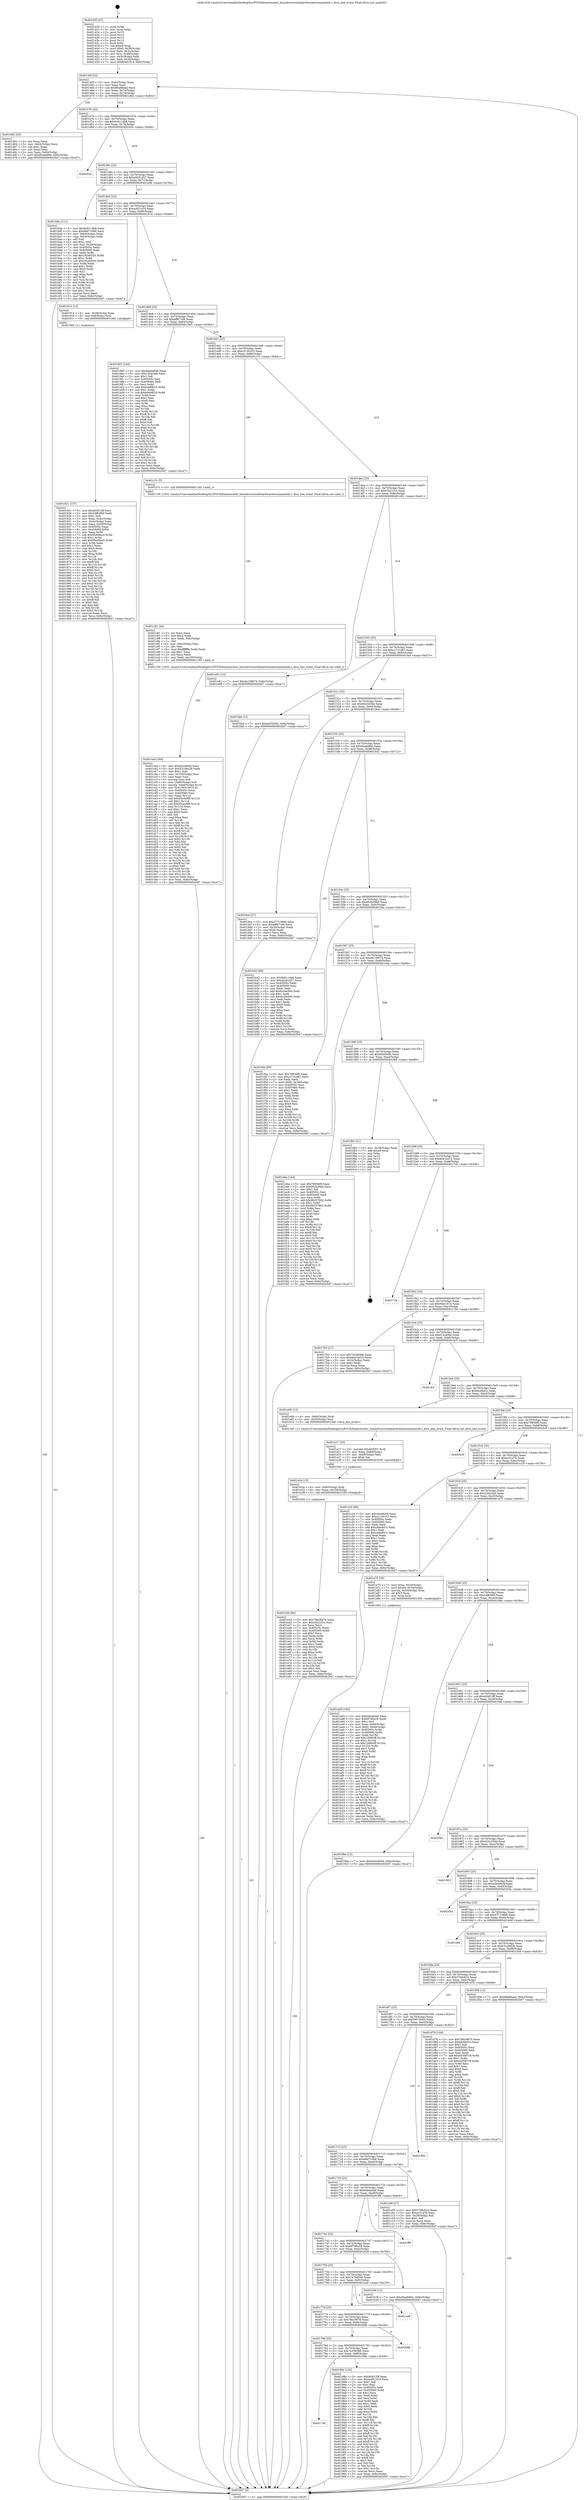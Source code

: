 digraph "0x401430" {
  label = "0x401430 (/mnt/c/Users/mathe/Desktop/tcc/POCII/binaries/extr_linuxdriversisdnhardwareeiconmaintidi.c_diva_line_event_Final-ollvm.out::main(0))"
  labelloc = "t"
  node[shape=record]

  Entry [label="",width=0.3,height=0.3,shape=circle,fillcolor=black,style=filled]
  "0x40145f" [label="{
     0x40145f [23]\l
     | [instrs]\l
     &nbsp;&nbsp;0x40145f \<+3\>: mov -0x6c(%rbp),%eax\l
     &nbsp;&nbsp;0x401462 \<+2\>: mov %eax,%ecx\l
     &nbsp;&nbsp;0x401464 \<+6\>: sub $0x89a86aad,%ecx\l
     &nbsp;&nbsp;0x40146a \<+3\>: mov %eax,-0x70(%rbp)\l
     &nbsp;&nbsp;0x40146d \<+3\>: mov %ecx,-0x74(%rbp)\l
     &nbsp;&nbsp;0x401470 \<+6\>: je 0000000000401d62 \<main+0x932\>\l
  }"]
  "0x401d62" [label="{
     0x401d62 [25]\l
     | [instrs]\l
     &nbsp;&nbsp;0x401d62 \<+2\>: xor %eax,%eax\l
     &nbsp;&nbsp;0x401d64 \<+3\>: mov -0x64(%rbp),%ecx\l
     &nbsp;&nbsp;0x401d67 \<+3\>: sub $0x1,%eax\l
     &nbsp;&nbsp;0x401d6a \<+2\>: sub %eax,%ecx\l
     &nbsp;&nbsp;0x401d6c \<+3\>: mov %ecx,-0x64(%rbp)\l
     &nbsp;&nbsp;0x401d6f \<+7\>: movl $0xd5ade86e,-0x6c(%rbp)\l
     &nbsp;&nbsp;0x401d76 \<+5\>: jmp 00000000004020d7 \<main+0xca7\>\l
  }"]
  "0x401476" [label="{
     0x401476 [22]\l
     | [instrs]\l
     &nbsp;&nbsp;0x401476 \<+5\>: jmp 000000000040147b \<main+0x4b\>\l
     &nbsp;&nbsp;0x40147b \<+3\>: mov -0x70(%rbp),%eax\l
     &nbsp;&nbsp;0x40147e \<+5\>: sub $0x9c6114b8,%eax\l
     &nbsp;&nbsp;0x401483 \<+3\>: mov %eax,-0x78(%rbp)\l
     &nbsp;&nbsp;0x401486 \<+6\>: je 000000000040202e \<main+0xbfe\>\l
  }"]
  Exit [label="",width=0.3,height=0.3,shape=circle,fillcolor=black,style=filled,peripheries=2]
  "0x40202e" [label="{
     0x40202e\l
  }", style=dashed]
  "0x40148c" [label="{
     0x40148c [22]\l
     | [instrs]\l
     &nbsp;&nbsp;0x40148c \<+5\>: jmp 0000000000401491 \<main+0x61\>\l
     &nbsp;&nbsp;0x401491 \<+3\>: mov -0x70(%rbp),%eax\l
     &nbsp;&nbsp;0x401494 \<+5\>: sub $0xa9281d27,%eax\l
     &nbsp;&nbsp;0x401499 \<+3\>: mov %eax,-0x7c(%rbp)\l
     &nbsp;&nbsp;0x40149c \<+6\>: je 0000000000401b9a \<main+0x76a\>\l
  }"]
  "0x401e3d" [label="{
     0x401e3d [84]\l
     | [instrs]\l
     &nbsp;&nbsp;0x401e3d \<+5\>: mov $0x78b29870,%eax\l
     &nbsp;&nbsp;0x401e42 \<+5\>: mov $0xc5b21f1e,%esi\l
     &nbsp;&nbsp;0x401e47 \<+2\>: xor %ecx,%ecx\l
     &nbsp;&nbsp;0x401e49 \<+7\>: mov 0x40505c,%edx\l
     &nbsp;&nbsp;0x401e50 \<+8\>: mov 0x405060,%r8d\l
     &nbsp;&nbsp;0x401e58 \<+3\>: sub $0x1,%ecx\l
     &nbsp;&nbsp;0x401e5b \<+3\>: mov %edx,%r9d\l
     &nbsp;&nbsp;0x401e5e \<+3\>: add %ecx,%r9d\l
     &nbsp;&nbsp;0x401e61 \<+4\>: imul %r9d,%edx\l
     &nbsp;&nbsp;0x401e65 \<+3\>: and $0x1,%edx\l
     &nbsp;&nbsp;0x401e68 \<+3\>: cmp $0x0,%edx\l
     &nbsp;&nbsp;0x401e6b \<+4\>: sete %r10b\l
     &nbsp;&nbsp;0x401e6f \<+4\>: cmp $0xa,%r8d\l
     &nbsp;&nbsp;0x401e73 \<+4\>: setl %r11b\l
     &nbsp;&nbsp;0x401e77 \<+3\>: mov %r10b,%bl\l
     &nbsp;&nbsp;0x401e7a \<+3\>: and %r11b,%bl\l
     &nbsp;&nbsp;0x401e7d \<+3\>: xor %r11b,%r10b\l
     &nbsp;&nbsp;0x401e80 \<+3\>: or %r10b,%bl\l
     &nbsp;&nbsp;0x401e83 \<+3\>: test $0x1,%bl\l
     &nbsp;&nbsp;0x401e86 \<+3\>: cmovne %esi,%eax\l
     &nbsp;&nbsp;0x401e89 \<+3\>: mov %eax,-0x6c(%rbp)\l
     &nbsp;&nbsp;0x401e8c \<+5\>: jmp 00000000004020d7 \<main+0xca7\>\l
  }"]
  "0x401b9a" [label="{
     0x401b9a [111]\l
     | [instrs]\l
     &nbsp;&nbsp;0x401b9a \<+5\>: mov $0x9c6114b8,%eax\l
     &nbsp;&nbsp;0x401b9f \<+5\>: mov $0x68d710b6,%ecx\l
     &nbsp;&nbsp;0x401ba4 \<+3\>: mov -0x64(%rbp),%edx\l
     &nbsp;&nbsp;0x401ba7 \<+3\>: cmp -0x54(%rbp),%edx\l
     &nbsp;&nbsp;0x401baa \<+4\>: setl %sil\l
     &nbsp;&nbsp;0x401bae \<+4\>: and $0x1,%sil\l
     &nbsp;&nbsp;0x401bb2 \<+4\>: mov %sil,-0x29(%rbp)\l
     &nbsp;&nbsp;0x401bb6 \<+7\>: mov 0x40505c,%edx\l
     &nbsp;&nbsp;0x401bbd \<+7\>: mov 0x405060,%edi\l
     &nbsp;&nbsp;0x401bc4 \<+3\>: mov %edx,%r8d\l
     &nbsp;&nbsp;0x401bc7 \<+7\>: add $0x19240520,%r8d\l
     &nbsp;&nbsp;0x401bce \<+4\>: sub $0x1,%r8d\l
     &nbsp;&nbsp;0x401bd2 \<+7\>: sub $0x19240520,%r8d\l
     &nbsp;&nbsp;0x401bd9 \<+4\>: imul %r8d,%edx\l
     &nbsp;&nbsp;0x401bdd \<+3\>: and $0x1,%edx\l
     &nbsp;&nbsp;0x401be0 \<+3\>: cmp $0x0,%edx\l
     &nbsp;&nbsp;0x401be3 \<+4\>: sete %sil\l
     &nbsp;&nbsp;0x401be7 \<+3\>: cmp $0xa,%edi\l
     &nbsp;&nbsp;0x401bea \<+4\>: setl %r9b\l
     &nbsp;&nbsp;0x401bee \<+3\>: mov %sil,%r10b\l
     &nbsp;&nbsp;0x401bf1 \<+3\>: and %r9b,%r10b\l
     &nbsp;&nbsp;0x401bf4 \<+3\>: xor %r9b,%sil\l
     &nbsp;&nbsp;0x401bf7 \<+3\>: or %sil,%r10b\l
     &nbsp;&nbsp;0x401bfa \<+4\>: test $0x1,%r10b\l
     &nbsp;&nbsp;0x401bfe \<+3\>: cmovne %ecx,%eax\l
     &nbsp;&nbsp;0x401c01 \<+3\>: mov %eax,-0x6c(%rbp)\l
     &nbsp;&nbsp;0x401c04 \<+5\>: jmp 00000000004020d7 \<main+0xca7\>\l
  }"]
  "0x4014a2" [label="{
     0x4014a2 [22]\l
     | [instrs]\l
     &nbsp;&nbsp;0x4014a2 \<+5\>: jmp 00000000004014a7 \<main+0x77\>\l
     &nbsp;&nbsp;0x4014a7 \<+3\>: mov -0x70(%rbp),%eax\l
     &nbsp;&nbsp;0x4014aa \<+5\>: sub $0xac821419,%eax\l
     &nbsp;&nbsp;0x4014af \<+3\>: mov %eax,-0x80(%rbp)\l
     &nbsp;&nbsp;0x4014b2 \<+6\>: je 0000000000401914 \<main+0x4e4\>\l
  }"]
  "0x401e2e" [label="{
     0x401e2e [15]\l
     | [instrs]\l
     &nbsp;&nbsp;0x401e2e \<+4\>: mov -0x60(%rbp),%rdi\l
     &nbsp;&nbsp;0x401e32 \<+6\>: mov %eax,-0x104(%rbp)\l
     &nbsp;&nbsp;0x401e38 \<+5\>: call 0000000000401030 \<free@plt\>\l
     | [calls]\l
     &nbsp;&nbsp;0x401030 \{1\} (unknown)\l
  }"]
  "0x401914" [label="{
     0x401914 [13]\l
     | [instrs]\l
     &nbsp;&nbsp;0x401914 \<+4\>: mov -0x48(%rbp),%rax\l
     &nbsp;&nbsp;0x401918 \<+4\>: mov 0x8(%rax),%rdi\l
     &nbsp;&nbsp;0x40191c \<+5\>: call 0000000000401060 \<atoi@plt\>\l
     | [calls]\l
     &nbsp;&nbsp;0x401060 \{1\} (unknown)\l
  }"]
  "0x4014b8" [label="{
     0x4014b8 [25]\l
     | [instrs]\l
     &nbsp;&nbsp;0x4014b8 \<+5\>: jmp 00000000004014bd \<main+0x8d\>\l
     &nbsp;&nbsp;0x4014bd \<+3\>: mov -0x70(%rbp),%eax\l
     &nbsp;&nbsp;0x4014c0 \<+5\>: sub $0xbff87166,%eax\l
     &nbsp;&nbsp;0x4014c5 \<+6\>: mov %eax,-0x84(%rbp)\l
     &nbsp;&nbsp;0x4014cb \<+6\>: je 00000000004019e5 \<main+0x5b5\>\l
  }"]
  "0x401e17" [label="{
     0x401e17 [23]\l
     | [instrs]\l
     &nbsp;&nbsp;0x401e17 \<+10\>: movabs $0x4030b7,%rdi\l
     &nbsp;&nbsp;0x401e21 \<+3\>: mov %eax,-0x68(%rbp)\l
     &nbsp;&nbsp;0x401e24 \<+3\>: mov -0x68(%rbp),%esi\l
     &nbsp;&nbsp;0x401e27 \<+2\>: mov $0x0,%al\l
     &nbsp;&nbsp;0x401e29 \<+5\>: call 0000000000401040 \<printf@plt\>\l
     | [calls]\l
     &nbsp;&nbsp;0x401040 \{1\} (unknown)\l
  }"]
  "0x4019e5" [label="{
     0x4019e5 [144]\l
     | [instrs]\l
     &nbsp;&nbsp;0x4019e5 \<+5\>: mov $0x6deda0a6,%eax\l
     &nbsp;&nbsp;0x4019ea \<+5\>: mov $0x22bbcfa9,%ecx\l
     &nbsp;&nbsp;0x4019ef \<+2\>: mov $0x1,%dl\l
     &nbsp;&nbsp;0x4019f1 \<+7\>: mov 0x40505c,%esi\l
     &nbsp;&nbsp;0x4019f8 \<+7\>: mov 0x405060,%edi\l
     &nbsp;&nbsp;0x4019ff \<+3\>: mov %esi,%r8d\l
     &nbsp;&nbsp;0x401a02 \<+7\>: add $0xb4e98f10,%r8d\l
     &nbsp;&nbsp;0x401a09 \<+4\>: sub $0x1,%r8d\l
     &nbsp;&nbsp;0x401a0d \<+7\>: sub $0xb4e98f10,%r8d\l
     &nbsp;&nbsp;0x401a14 \<+4\>: imul %r8d,%esi\l
     &nbsp;&nbsp;0x401a18 \<+3\>: and $0x1,%esi\l
     &nbsp;&nbsp;0x401a1b \<+3\>: cmp $0x0,%esi\l
     &nbsp;&nbsp;0x401a1e \<+4\>: sete %r9b\l
     &nbsp;&nbsp;0x401a22 \<+3\>: cmp $0xa,%edi\l
     &nbsp;&nbsp;0x401a25 \<+4\>: setl %r10b\l
     &nbsp;&nbsp;0x401a29 \<+3\>: mov %r9b,%r11b\l
     &nbsp;&nbsp;0x401a2c \<+4\>: xor $0xff,%r11b\l
     &nbsp;&nbsp;0x401a30 \<+3\>: mov %r10b,%bl\l
     &nbsp;&nbsp;0x401a33 \<+3\>: xor $0xff,%bl\l
     &nbsp;&nbsp;0x401a36 \<+3\>: xor $0x0,%dl\l
     &nbsp;&nbsp;0x401a39 \<+3\>: mov %r11b,%r14b\l
     &nbsp;&nbsp;0x401a3c \<+4\>: and $0x0,%r14b\l
     &nbsp;&nbsp;0x401a40 \<+3\>: and %dl,%r9b\l
     &nbsp;&nbsp;0x401a43 \<+3\>: mov %bl,%r15b\l
     &nbsp;&nbsp;0x401a46 \<+4\>: and $0x0,%r15b\l
     &nbsp;&nbsp;0x401a4a \<+3\>: and %dl,%r10b\l
     &nbsp;&nbsp;0x401a4d \<+3\>: or %r9b,%r14b\l
     &nbsp;&nbsp;0x401a50 \<+3\>: or %r10b,%r15b\l
     &nbsp;&nbsp;0x401a53 \<+3\>: xor %r15b,%r14b\l
     &nbsp;&nbsp;0x401a56 \<+3\>: or %bl,%r11b\l
     &nbsp;&nbsp;0x401a59 \<+4\>: xor $0xff,%r11b\l
     &nbsp;&nbsp;0x401a5d \<+3\>: or $0x0,%dl\l
     &nbsp;&nbsp;0x401a60 \<+3\>: and %dl,%r11b\l
     &nbsp;&nbsp;0x401a63 \<+3\>: or %r11b,%r14b\l
     &nbsp;&nbsp;0x401a66 \<+4\>: test $0x1,%r14b\l
     &nbsp;&nbsp;0x401a6a \<+3\>: cmovne %ecx,%eax\l
     &nbsp;&nbsp;0x401a6d \<+3\>: mov %eax,-0x6c(%rbp)\l
     &nbsp;&nbsp;0x401a70 \<+5\>: jmp 00000000004020d7 \<main+0xca7\>\l
  }"]
  "0x4014d1" [label="{
     0x4014d1 [25]\l
     | [instrs]\l
     &nbsp;&nbsp;0x4014d1 \<+5\>: jmp 00000000004014d6 \<main+0xa6\>\l
     &nbsp;&nbsp;0x4014d6 \<+3\>: mov -0x70(%rbp),%eax\l
     &nbsp;&nbsp;0x4014d9 \<+5\>: sub $0xc2130103,%eax\l
     &nbsp;&nbsp;0x4014de \<+6\>: mov %eax,-0x88(%rbp)\l
     &nbsp;&nbsp;0x4014e4 \<+6\>: je 0000000000401c7c \<main+0x84c\>\l
  }"]
  "0x401cad" [label="{
     0x401cad [169]\l
     | [instrs]\l
     &nbsp;&nbsp;0x401cad \<+5\>: mov $0x42e49d3f,%ecx\l
     &nbsp;&nbsp;0x401cb2 \<+5\>: mov $0x53108428,%edx\l
     &nbsp;&nbsp;0x401cb7 \<+3\>: mov $0x1,%dil\l
     &nbsp;&nbsp;0x401cba \<+6\>: mov -0x100(%rbp),%esi\l
     &nbsp;&nbsp;0x401cc0 \<+3\>: imul %eax,%esi\l
     &nbsp;&nbsp;0x401cc3 \<+3\>: movslq %esi,%r8\l
     &nbsp;&nbsp;0x401cc6 \<+4\>: mov -0x60(%rbp),%r9\l
     &nbsp;&nbsp;0x401cca \<+4\>: movslq -0x64(%rbp),%r10\l
     &nbsp;&nbsp;0x401cce \<+4\>: mov %r8,(%r9,%r10,8)\l
     &nbsp;&nbsp;0x401cd2 \<+7\>: mov 0x40505c,%eax\l
     &nbsp;&nbsp;0x401cd9 \<+7\>: mov 0x405060,%esi\l
     &nbsp;&nbsp;0x401ce0 \<+3\>: mov %eax,%r11d\l
     &nbsp;&nbsp;0x401ce3 \<+7\>: add $0x45cea9f8,%r11d\l
     &nbsp;&nbsp;0x401cea \<+4\>: sub $0x1,%r11d\l
     &nbsp;&nbsp;0x401cee \<+7\>: sub $0x45cea9f8,%r11d\l
     &nbsp;&nbsp;0x401cf5 \<+4\>: imul %r11d,%eax\l
     &nbsp;&nbsp;0x401cf9 \<+3\>: and $0x1,%eax\l
     &nbsp;&nbsp;0x401cfc \<+3\>: cmp $0x0,%eax\l
     &nbsp;&nbsp;0x401cff \<+3\>: sete %bl\l
     &nbsp;&nbsp;0x401d02 \<+3\>: cmp $0xa,%esi\l
     &nbsp;&nbsp;0x401d05 \<+4\>: setl %r14b\l
     &nbsp;&nbsp;0x401d09 \<+3\>: mov %bl,%r15b\l
     &nbsp;&nbsp;0x401d0c \<+4\>: xor $0xff,%r15b\l
     &nbsp;&nbsp;0x401d10 \<+3\>: mov %r14b,%r12b\l
     &nbsp;&nbsp;0x401d13 \<+4\>: xor $0xff,%r12b\l
     &nbsp;&nbsp;0x401d17 \<+4\>: xor $0x0,%dil\l
     &nbsp;&nbsp;0x401d1b \<+3\>: mov %r15b,%r13b\l
     &nbsp;&nbsp;0x401d1e \<+4\>: and $0x0,%r13b\l
     &nbsp;&nbsp;0x401d22 \<+3\>: and %dil,%bl\l
     &nbsp;&nbsp;0x401d25 \<+3\>: mov %r12b,%al\l
     &nbsp;&nbsp;0x401d28 \<+2\>: and $0x0,%al\l
     &nbsp;&nbsp;0x401d2a \<+3\>: and %dil,%r14b\l
     &nbsp;&nbsp;0x401d2d \<+3\>: or %bl,%r13b\l
     &nbsp;&nbsp;0x401d30 \<+3\>: or %r14b,%al\l
     &nbsp;&nbsp;0x401d33 \<+3\>: xor %al,%r13b\l
     &nbsp;&nbsp;0x401d36 \<+3\>: or %r12b,%r15b\l
     &nbsp;&nbsp;0x401d39 \<+4\>: xor $0xff,%r15b\l
     &nbsp;&nbsp;0x401d3d \<+4\>: or $0x0,%dil\l
     &nbsp;&nbsp;0x401d41 \<+3\>: and %dil,%r15b\l
     &nbsp;&nbsp;0x401d44 \<+3\>: or %r15b,%r13b\l
     &nbsp;&nbsp;0x401d47 \<+4\>: test $0x1,%r13b\l
     &nbsp;&nbsp;0x401d4b \<+3\>: cmovne %edx,%ecx\l
     &nbsp;&nbsp;0x401d4e \<+3\>: mov %ecx,-0x6c(%rbp)\l
     &nbsp;&nbsp;0x401d51 \<+5\>: jmp 00000000004020d7 \<main+0xca7\>\l
  }"]
  "0x401c7c" [label="{
     0x401c7c [5]\l
     | [instrs]\l
     &nbsp;&nbsp;0x401c7c \<+5\>: call 0000000000401160 \<next_i\>\l
     | [calls]\l
     &nbsp;&nbsp;0x401160 \{100\} (/mnt/c/Users/mathe/Desktop/tcc/POCII/binaries/extr_linuxdriversisdnhardwareeiconmaintidi.c_diva_line_event_Final-ollvm.out::next_i)\l
  }"]
  "0x4014ea" [label="{
     0x4014ea [25]\l
     | [instrs]\l
     &nbsp;&nbsp;0x4014ea \<+5\>: jmp 00000000004014ef \<main+0xbf\>\l
     &nbsp;&nbsp;0x4014ef \<+3\>: mov -0x70(%rbp),%eax\l
     &nbsp;&nbsp;0x4014f2 \<+5\>: sub $0xc5b21f1e,%eax\l
     &nbsp;&nbsp;0x4014f7 \<+6\>: mov %eax,-0x8c(%rbp)\l
     &nbsp;&nbsp;0x4014fd \<+6\>: je 0000000000401e91 \<main+0xa61\>\l
  }"]
  "0x401c81" [label="{
     0x401c81 [44]\l
     | [instrs]\l
     &nbsp;&nbsp;0x401c81 \<+2\>: xor %ecx,%ecx\l
     &nbsp;&nbsp;0x401c83 \<+5\>: mov $0x2,%edx\l
     &nbsp;&nbsp;0x401c88 \<+6\>: mov %edx,-0xfc(%rbp)\l
     &nbsp;&nbsp;0x401c8e \<+1\>: cltd\l
     &nbsp;&nbsp;0x401c8f \<+6\>: mov -0xfc(%rbp),%esi\l
     &nbsp;&nbsp;0x401c95 \<+2\>: idiv %esi\l
     &nbsp;&nbsp;0x401c97 \<+6\>: imul $0xfffffffe,%edx,%edx\l
     &nbsp;&nbsp;0x401c9d \<+3\>: sub $0x1,%ecx\l
     &nbsp;&nbsp;0x401ca0 \<+2\>: sub %ecx,%edx\l
     &nbsp;&nbsp;0x401ca2 \<+6\>: mov %edx,-0x100(%rbp)\l
     &nbsp;&nbsp;0x401ca8 \<+5\>: call 0000000000401160 \<next_i\>\l
     | [calls]\l
     &nbsp;&nbsp;0x401160 \{100\} (/mnt/c/Users/mathe/Desktop/tcc/POCII/binaries/extr_linuxdriversisdnhardwareeiconmaintidi.c_diva_line_event_Final-ollvm.out::next_i)\l
  }"]
  "0x401e91" [label="{
     0x401e91 [12]\l
     | [instrs]\l
     &nbsp;&nbsp;0x401e91 \<+7\>: movl $0xda139674,-0x6c(%rbp)\l
     &nbsp;&nbsp;0x401e98 \<+5\>: jmp 00000000004020d7 \<main+0xca7\>\l
  }"]
  "0x401503" [label="{
     0x401503 [25]\l
     | [instrs]\l
     &nbsp;&nbsp;0x401503 \<+5\>: jmp 0000000000401508 \<main+0xd8\>\l
     &nbsp;&nbsp;0x401508 \<+3\>: mov -0x70(%rbp),%eax\l
     &nbsp;&nbsp;0x40150b \<+5\>: sub $0xcc731d61,%eax\l
     &nbsp;&nbsp;0x401510 \<+6\>: mov %eax,-0x90(%rbp)\l
     &nbsp;&nbsp;0x401516 \<+6\>: je 0000000000401fa4 \<main+0xb74\>\l
  }"]
  "0x401a93" [label="{
     0x401a93 [163]\l
     | [instrs]\l
     &nbsp;&nbsp;0x401a93 \<+5\>: mov $0x6deda0a6,%ecx\l
     &nbsp;&nbsp;0x401a98 \<+5\>: mov $0x6f790a29,%edx\l
     &nbsp;&nbsp;0x401a9d \<+3\>: mov $0x1,%sil\l
     &nbsp;&nbsp;0x401aa0 \<+4\>: mov %rax,-0x60(%rbp)\l
     &nbsp;&nbsp;0x401aa4 \<+7\>: movl $0x0,-0x64(%rbp)\l
     &nbsp;&nbsp;0x401aab \<+8\>: mov 0x40505c,%r8d\l
     &nbsp;&nbsp;0x401ab3 \<+8\>: mov 0x405060,%r9d\l
     &nbsp;&nbsp;0x401abb \<+3\>: mov %r8d,%r10d\l
     &nbsp;&nbsp;0x401abe \<+7\>: add $0x128f43ff,%r10d\l
     &nbsp;&nbsp;0x401ac5 \<+4\>: sub $0x1,%r10d\l
     &nbsp;&nbsp;0x401ac9 \<+7\>: sub $0x128f43ff,%r10d\l
     &nbsp;&nbsp;0x401ad0 \<+4\>: imul %r10d,%r8d\l
     &nbsp;&nbsp;0x401ad4 \<+4\>: and $0x1,%r8d\l
     &nbsp;&nbsp;0x401ad8 \<+4\>: cmp $0x0,%r8d\l
     &nbsp;&nbsp;0x401adc \<+4\>: sete %r11b\l
     &nbsp;&nbsp;0x401ae0 \<+4\>: cmp $0xa,%r9d\l
     &nbsp;&nbsp;0x401ae4 \<+3\>: setl %bl\l
     &nbsp;&nbsp;0x401ae7 \<+3\>: mov %r11b,%r14b\l
     &nbsp;&nbsp;0x401aea \<+4\>: xor $0xff,%r14b\l
     &nbsp;&nbsp;0x401aee \<+3\>: mov %bl,%r15b\l
     &nbsp;&nbsp;0x401af1 \<+4\>: xor $0xff,%r15b\l
     &nbsp;&nbsp;0x401af5 \<+4\>: xor $0x0,%sil\l
     &nbsp;&nbsp;0x401af9 \<+3\>: mov %r14b,%r12b\l
     &nbsp;&nbsp;0x401afc \<+4\>: and $0x0,%r12b\l
     &nbsp;&nbsp;0x401b00 \<+3\>: and %sil,%r11b\l
     &nbsp;&nbsp;0x401b03 \<+3\>: mov %r15b,%r13b\l
     &nbsp;&nbsp;0x401b06 \<+4\>: and $0x0,%r13b\l
     &nbsp;&nbsp;0x401b0a \<+3\>: and %sil,%bl\l
     &nbsp;&nbsp;0x401b0d \<+3\>: or %r11b,%r12b\l
     &nbsp;&nbsp;0x401b10 \<+3\>: or %bl,%r13b\l
     &nbsp;&nbsp;0x401b13 \<+3\>: xor %r13b,%r12b\l
     &nbsp;&nbsp;0x401b16 \<+3\>: or %r15b,%r14b\l
     &nbsp;&nbsp;0x401b19 \<+4\>: xor $0xff,%r14b\l
     &nbsp;&nbsp;0x401b1d \<+4\>: or $0x0,%sil\l
     &nbsp;&nbsp;0x401b21 \<+3\>: and %sil,%r14b\l
     &nbsp;&nbsp;0x401b24 \<+3\>: or %r14b,%r12b\l
     &nbsp;&nbsp;0x401b27 \<+4\>: test $0x1,%r12b\l
     &nbsp;&nbsp;0x401b2b \<+3\>: cmovne %edx,%ecx\l
     &nbsp;&nbsp;0x401b2e \<+3\>: mov %ecx,-0x6c(%rbp)\l
     &nbsp;&nbsp;0x401b31 \<+5\>: jmp 00000000004020d7 \<main+0xca7\>\l
  }"]
  "0x401fa4" [label="{
     0x401fa4 [12]\l
     | [instrs]\l
     &nbsp;&nbsp;0x401fa4 \<+7\>: movl $0xdd35fc0b,-0x6c(%rbp)\l
     &nbsp;&nbsp;0x401fab \<+5\>: jmp 00000000004020d7 \<main+0xca7\>\l
  }"]
  "0x40151c" [label="{
     0x40151c [25]\l
     | [instrs]\l
     &nbsp;&nbsp;0x40151c \<+5\>: jmp 0000000000401521 \<main+0xf1\>\l
     &nbsp;&nbsp;0x401521 \<+3\>: mov -0x70(%rbp),%eax\l
     &nbsp;&nbsp;0x401524 \<+5\>: sub $0xd4444564,%eax\l
     &nbsp;&nbsp;0x401529 \<+6\>: mov %eax,-0x94(%rbp)\l
     &nbsp;&nbsp;0x40152f \<+6\>: je 00000000004019ca \<main+0x59a\>\l
  }"]
  "0x401921" [label="{
     0x401921 [157]\l
     | [instrs]\l
     &nbsp;&nbsp;0x401921 \<+5\>: mov $0x404f12ff,%ecx\l
     &nbsp;&nbsp;0x401926 \<+5\>: mov $0x24ffc980,%edx\l
     &nbsp;&nbsp;0x40192b \<+3\>: mov $0x1,%sil\l
     &nbsp;&nbsp;0x40192e \<+3\>: mov %eax,-0x4c(%rbp)\l
     &nbsp;&nbsp;0x401931 \<+3\>: mov -0x4c(%rbp),%eax\l
     &nbsp;&nbsp;0x401934 \<+3\>: mov %eax,-0x30(%rbp)\l
     &nbsp;&nbsp;0x401937 \<+7\>: mov 0x40505c,%eax\l
     &nbsp;&nbsp;0x40193e \<+8\>: mov 0x405060,%r8d\l
     &nbsp;&nbsp;0x401946 \<+3\>: mov %eax,%r9d\l
     &nbsp;&nbsp;0x401949 \<+7\>: sub $0x85e08ac0,%r9d\l
     &nbsp;&nbsp;0x401950 \<+4\>: sub $0x1,%r9d\l
     &nbsp;&nbsp;0x401954 \<+7\>: add $0x85e08ac0,%r9d\l
     &nbsp;&nbsp;0x40195b \<+4\>: imul %r9d,%eax\l
     &nbsp;&nbsp;0x40195f \<+3\>: and $0x1,%eax\l
     &nbsp;&nbsp;0x401962 \<+3\>: cmp $0x0,%eax\l
     &nbsp;&nbsp;0x401965 \<+4\>: sete %r10b\l
     &nbsp;&nbsp;0x401969 \<+4\>: cmp $0xa,%r8d\l
     &nbsp;&nbsp;0x40196d \<+4\>: setl %r11b\l
     &nbsp;&nbsp;0x401971 \<+3\>: mov %r10b,%bl\l
     &nbsp;&nbsp;0x401974 \<+3\>: xor $0xff,%bl\l
     &nbsp;&nbsp;0x401977 \<+3\>: mov %r11b,%r14b\l
     &nbsp;&nbsp;0x40197a \<+4\>: xor $0xff,%r14b\l
     &nbsp;&nbsp;0x40197e \<+4\>: xor $0x0,%sil\l
     &nbsp;&nbsp;0x401982 \<+3\>: mov %bl,%r15b\l
     &nbsp;&nbsp;0x401985 \<+4\>: and $0x0,%r15b\l
     &nbsp;&nbsp;0x401989 \<+3\>: and %sil,%r10b\l
     &nbsp;&nbsp;0x40198c \<+3\>: mov %r14b,%r12b\l
     &nbsp;&nbsp;0x40198f \<+4\>: and $0x0,%r12b\l
     &nbsp;&nbsp;0x401993 \<+3\>: and %sil,%r11b\l
     &nbsp;&nbsp;0x401996 \<+3\>: or %r10b,%r15b\l
     &nbsp;&nbsp;0x401999 \<+3\>: or %r11b,%r12b\l
     &nbsp;&nbsp;0x40199c \<+3\>: xor %r12b,%r15b\l
     &nbsp;&nbsp;0x40199f \<+3\>: or %r14b,%bl\l
     &nbsp;&nbsp;0x4019a2 \<+3\>: xor $0xff,%bl\l
     &nbsp;&nbsp;0x4019a5 \<+4\>: or $0x0,%sil\l
     &nbsp;&nbsp;0x4019a9 \<+3\>: and %sil,%bl\l
     &nbsp;&nbsp;0x4019ac \<+3\>: or %bl,%r15b\l
     &nbsp;&nbsp;0x4019af \<+4\>: test $0x1,%r15b\l
     &nbsp;&nbsp;0x4019b3 \<+3\>: cmovne %edx,%ecx\l
     &nbsp;&nbsp;0x4019b6 \<+3\>: mov %ecx,-0x6c(%rbp)\l
     &nbsp;&nbsp;0x4019b9 \<+5\>: jmp 00000000004020d7 \<main+0xca7\>\l
  }"]
  "0x4019ca" [label="{
     0x4019ca [27]\l
     | [instrs]\l
     &nbsp;&nbsp;0x4019ca \<+5\>: mov $0x47713898,%eax\l
     &nbsp;&nbsp;0x4019cf \<+5\>: mov $0xbff87166,%ecx\l
     &nbsp;&nbsp;0x4019d4 \<+3\>: mov -0x30(%rbp),%edx\l
     &nbsp;&nbsp;0x4019d7 \<+3\>: cmp $0x0,%edx\l
     &nbsp;&nbsp;0x4019da \<+3\>: cmove %ecx,%eax\l
     &nbsp;&nbsp;0x4019dd \<+3\>: mov %eax,-0x6c(%rbp)\l
     &nbsp;&nbsp;0x4019e0 \<+5\>: jmp 00000000004020d7 \<main+0xca7\>\l
  }"]
  "0x401535" [label="{
     0x401535 [25]\l
     | [instrs]\l
     &nbsp;&nbsp;0x401535 \<+5\>: jmp 000000000040153a \<main+0x10a\>\l
     &nbsp;&nbsp;0x40153a \<+3\>: mov -0x70(%rbp),%eax\l
     &nbsp;&nbsp;0x40153d \<+5\>: sub $0xd5ade86e,%eax\l
     &nbsp;&nbsp;0x401542 \<+6\>: mov %eax,-0x98(%rbp)\l
     &nbsp;&nbsp;0x401548 \<+6\>: je 0000000000401b42 \<main+0x712\>\l
  }"]
  "0x4017a6" [label="{
     0x4017a6\l
  }", style=dashed]
  "0x401b42" [label="{
     0x401b42 [88]\l
     | [instrs]\l
     &nbsp;&nbsp;0x401b42 \<+5\>: mov $0x9c6114b8,%eax\l
     &nbsp;&nbsp;0x401b47 \<+5\>: mov $0xa9281d27,%ecx\l
     &nbsp;&nbsp;0x401b4c \<+7\>: mov 0x40505c,%edx\l
     &nbsp;&nbsp;0x401b53 \<+7\>: mov 0x405060,%esi\l
     &nbsp;&nbsp;0x401b5a \<+2\>: mov %edx,%edi\l
     &nbsp;&nbsp;0x401b5c \<+6\>: add $0x6ccbe560,%edi\l
     &nbsp;&nbsp;0x401b62 \<+3\>: sub $0x1,%edi\l
     &nbsp;&nbsp;0x401b65 \<+6\>: sub $0x6ccbe560,%edi\l
     &nbsp;&nbsp;0x401b6b \<+3\>: imul %edi,%edx\l
     &nbsp;&nbsp;0x401b6e \<+3\>: and $0x1,%edx\l
     &nbsp;&nbsp;0x401b71 \<+3\>: cmp $0x0,%edx\l
     &nbsp;&nbsp;0x401b74 \<+4\>: sete %r8b\l
     &nbsp;&nbsp;0x401b78 \<+3\>: cmp $0xa,%esi\l
     &nbsp;&nbsp;0x401b7b \<+4\>: setl %r9b\l
     &nbsp;&nbsp;0x401b7f \<+3\>: mov %r8b,%r10b\l
     &nbsp;&nbsp;0x401b82 \<+3\>: and %r9b,%r10b\l
     &nbsp;&nbsp;0x401b85 \<+3\>: xor %r9b,%r8b\l
     &nbsp;&nbsp;0x401b88 \<+3\>: or %r8b,%r10b\l
     &nbsp;&nbsp;0x401b8b \<+4\>: test $0x1,%r10b\l
     &nbsp;&nbsp;0x401b8f \<+3\>: cmovne %ecx,%eax\l
     &nbsp;&nbsp;0x401b92 \<+3\>: mov %eax,-0x6c(%rbp)\l
     &nbsp;&nbsp;0x401b95 \<+5\>: jmp 00000000004020d7 \<main+0xca7\>\l
  }"]
  "0x40154e" [label="{
     0x40154e [25]\l
     | [instrs]\l
     &nbsp;&nbsp;0x40154e \<+5\>: jmp 0000000000401553 \<main+0x123\>\l
     &nbsp;&nbsp;0x401553 \<+3\>: mov -0x70(%rbp),%eax\l
     &nbsp;&nbsp;0x401556 \<+5\>: sub $0xd62b39dd,%eax\l
     &nbsp;&nbsp;0x40155b \<+6\>: mov %eax,-0x9c(%rbp)\l
     &nbsp;&nbsp;0x401561 \<+6\>: je 0000000000401f4a \<main+0xb1a\>\l
  }"]
  "0x40188e" [label="{
     0x40188e [134]\l
     | [instrs]\l
     &nbsp;&nbsp;0x40188e \<+5\>: mov $0x404f12ff,%eax\l
     &nbsp;&nbsp;0x401893 \<+5\>: mov $0xac821419,%ecx\l
     &nbsp;&nbsp;0x401898 \<+2\>: mov $0x1,%dl\l
     &nbsp;&nbsp;0x40189a \<+2\>: xor %esi,%esi\l
     &nbsp;&nbsp;0x40189c \<+7\>: mov 0x40505c,%edi\l
     &nbsp;&nbsp;0x4018a3 \<+8\>: mov 0x405060,%r8d\l
     &nbsp;&nbsp;0x4018ab \<+3\>: sub $0x1,%esi\l
     &nbsp;&nbsp;0x4018ae \<+3\>: mov %edi,%r9d\l
     &nbsp;&nbsp;0x4018b1 \<+3\>: add %esi,%r9d\l
     &nbsp;&nbsp;0x4018b4 \<+4\>: imul %r9d,%edi\l
     &nbsp;&nbsp;0x4018b8 \<+3\>: and $0x1,%edi\l
     &nbsp;&nbsp;0x4018bb \<+3\>: cmp $0x0,%edi\l
     &nbsp;&nbsp;0x4018be \<+4\>: sete %r10b\l
     &nbsp;&nbsp;0x4018c2 \<+4\>: cmp $0xa,%r8d\l
     &nbsp;&nbsp;0x4018c6 \<+4\>: setl %r11b\l
     &nbsp;&nbsp;0x4018ca \<+3\>: mov %r10b,%bl\l
     &nbsp;&nbsp;0x4018cd \<+3\>: xor $0xff,%bl\l
     &nbsp;&nbsp;0x4018d0 \<+3\>: mov %r11b,%r14b\l
     &nbsp;&nbsp;0x4018d3 \<+4\>: xor $0xff,%r14b\l
     &nbsp;&nbsp;0x4018d7 \<+3\>: xor $0x1,%dl\l
     &nbsp;&nbsp;0x4018da \<+3\>: mov %bl,%r15b\l
     &nbsp;&nbsp;0x4018dd \<+4\>: and $0xff,%r15b\l
     &nbsp;&nbsp;0x4018e1 \<+3\>: and %dl,%r10b\l
     &nbsp;&nbsp;0x4018e4 \<+3\>: mov %r14b,%r12b\l
     &nbsp;&nbsp;0x4018e7 \<+4\>: and $0xff,%r12b\l
     &nbsp;&nbsp;0x4018eb \<+3\>: and %dl,%r11b\l
     &nbsp;&nbsp;0x4018ee \<+3\>: or %r10b,%r15b\l
     &nbsp;&nbsp;0x4018f1 \<+3\>: or %r11b,%r12b\l
     &nbsp;&nbsp;0x4018f4 \<+3\>: xor %r12b,%r15b\l
     &nbsp;&nbsp;0x4018f7 \<+3\>: or %r14b,%bl\l
     &nbsp;&nbsp;0x4018fa \<+3\>: xor $0xff,%bl\l
     &nbsp;&nbsp;0x4018fd \<+3\>: or $0x1,%dl\l
     &nbsp;&nbsp;0x401900 \<+2\>: and %dl,%bl\l
     &nbsp;&nbsp;0x401902 \<+3\>: or %bl,%r15b\l
     &nbsp;&nbsp;0x401905 \<+4\>: test $0x1,%r15b\l
     &nbsp;&nbsp;0x401909 \<+3\>: cmovne %ecx,%eax\l
     &nbsp;&nbsp;0x40190c \<+3\>: mov %eax,-0x6c(%rbp)\l
     &nbsp;&nbsp;0x40190f \<+5\>: jmp 00000000004020d7 \<main+0xca7\>\l
  }"]
  "0x401f4a" [label="{
     0x401f4a [90]\l
     | [instrs]\l
     &nbsp;&nbsp;0x401f4a \<+5\>: mov $0x78936f9,%eax\l
     &nbsp;&nbsp;0x401f4f \<+5\>: mov $0xcc731d61,%ecx\l
     &nbsp;&nbsp;0x401f54 \<+2\>: xor %edx,%edx\l
     &nbsp;&nbsp;0x401f56 \<+7\>: movl $0x0,-0x38(%rbp)\l
     &nbsp;&nbsp;0x401f5d \<+7\>: mov 0x40505c,%esi\l
     &nbsp;&nbsp;0x401f64 \<+7\>: mov 0x405060,%edi\l
     &nbsp;&nbsp;0x401f6b \<+3\>: sub $0x1,%edx\l
     &nbsp;&nbsp;0x401f6e \<+3\>: mov %esi,%r8d\l
     &nbsp;&nbsp;0x401f71 \<+3\>: add %edx,%r8d\l
     &nbsp;&nbsp;0x401f74 \<+4\>: imul %r8d,%esi\l
     &nbsp;&nbsp;0x401f78 \<+3\>: and $0x1,%esi\l
     &nbsp;&nbsp;0x401f7b \<+3\>: cmp $0x0,%esi\l
     &nbsp;&nbsp;0x401f7e \<+4\>: sete %r9b\l
     &nbsp;&nbsp;0x401f82 \<+3\>: cmp $0xa,%edi\l
     &nbsp;&nbsp;0x401f85 \<+4\>: setl %r10b\l
     &nbsp;&nbsp;0x401f89 \<+3\>: mov %r9b,%r11b\l
     &nbsp;&nbsp;0x401f8c \<+3\>: and %r10b,%r11b\l
     &nbsp;&nbsp;0x401f8f \<+3\>: xor %r10b,%r9b\l
     &nbsp;&nbsp;0x401f92 \<+3\>: or %r9b,%r11b\l
     &nbsp;&nbsp;0x401f95 \<+4\>: test $0x1,%r11b\l
     &nbsp;&nbsp;0x401f99 \<+3\>: cmovne %ecx,%eax\l
     &nbsp;&nbsp;0x401f9c \<+3\>: mov %eax,-0x6c(%rbp)\l
     &nbsp;&nbsp;0x401f9f \<+5\>: jmp 00000000004020d7 \<main+0xca7\>\l
  }"]
  "0x401567" [label="{
     0x401567 [25]\l
     | [instrs]\l
     &nbsp;&nbsp;0x401567 \<+5\>: jmp 000000000040156c \<main+0x13c\>\l
     &nbsp;&nbsp;0x40156c \<+3\>: mov -0x70(%rbp),%eax\l
     &nbsp;&nbsp;0x40156f \<+5\>: sub $0xda139674,%eax\l
     &nbsp;&nbsp;0x401574 \<+6\>: mov %eax,-0xa0(%rbp)\l
     &nbsp;&nbsp;0x40157a \<+6\>: je 0000000000401eba \<main+0xa8a\>\l
  }"]
  "0x40178d" [label="{
     0x40178d [25]\l
     | [instrs]\l
     &nbsp;&nbsp;0x40178d \<+5\>: jmp 0000000000401792 \<main+0x362\>\l
     &nbsp;&nbsp;0x401792 \<+3\>: mov -0x70(%rbp),%eax\l
     &nbsp;&nbsp;0x401795 \<+5\>: sub $0x7e358386,%eax\l
     &nbsp;&nbsp;0x40179a \<+6\>: mov %eax,-0xf8(%rbp)\l
     &nbsp;&nbsp;0x4017a0 \<+6\>: je 000000000040188e \<main+0x45e\>\l
  }"]
  "0x401eba" [label="{
     0x401eba [144]\l
     | [instrs]\l
     &nbsp;&nbsp;0x401eba \<+5\>: mov $0x78936f9,%eax\l
     &nbsp;&nbsp;0x401ebf \<+5\>: mov $0xd62b39dd,%ecx\l
     &nbsp;&nbsp;0x401ec4 \<+2\>: mov $0x1,%dl\l
     &nbsp;&nbsp;0x401ec6 \<+7\>: mov 0x40505c,%esi\l
     &nbsp;&nbsp;0x401ecd \<+7\>: mov 0x405060,%edi\l
     &nbsp;&nbsp;0x401ed4 \<+3\>: mov %esi,%r8d\l
     &nbsp;&nbsp;0x401ed7 \<+7\>: add $0x96357902,%r8d\l
     &nbsp;&nbsp;0x401ede \<+4\>: sub $0x1,%r8d\l
     &nbsp;&nbsp;0x401ee2 \<+7\>: sub $0x96357902,%r8d\l
     &nbsp;&nbsp;0x401ee9 \<+4\>: imul %r8d,%esi\l
     &nbsp;&nbsp;0x401eed \<+3\>: and $0x1,%esi\l
     &nbsp;&nbsp;0x401ef0 \<+3\>: cmp $0x0,%esi\l
     &nbsp;&nbsp;0x401ef3 \<+4\>: sete %r9b\l
     &nbsp;&nbsp;0x401ef7 \<+3\>: cmp $0xa,%edi\l
     &nbsp;&nbsp;0x401efa \<+4\>: setl %r10b\l
     &nbsp;&nbsp;0x401efe \<+3\>: mov %r9b,%r11b\l
     &nbsp;&nbsp;0x401f01 \<+4\>: xor $0xff,%r11b\l
     &nbsp;&nbsp;0x401f05 \<+3\>: mov %r10b,%bl\l
     &nbsp;&nbsp;0x401f08 \<+3\>: xor $0xff,%bl\l
     &nbsp;&nbsp;0x401f0b \<+3\>: xor $0x0,%dl\l
     &nbsp;&nbsp;0x401f0e \<+3\>: mov %r11b,%r14b\l
     &nbsp;&nbsp;0x401f11 \<+4\>: and $0x0,%r14b\l
     &nbsp;&nbsp;0x401f15 \<+3\>: and %dl,%r9b\l
     &nbsp;&nbsp;0x401f18 \<+3\>: mov %bl,%r15b\l
     &nbsp;&nbsp;0x401f1b \<+4\>: and $0x0,%r15b\l
     &nbsp;&nbsp;0x401f1f \<+3\>: and %dl,%r10b\l
     &nbsp;&nbsp;0x401f22 \<+3\>: or %r9b,%r14b\l
     &nbsp;&nbsp;0x401f25 \<+3\>: or %r10b,%r15b\l
     &nbsp;&nbsp;0x401f28 \<+3\>: xor %r15b,%r14b\l
     &nbsp;&nbsp;0x401f2b \<+3\>: or %bl,%r11b\l
     &nbsp;&nbsp;0x401f2e \<+4\>: xor $0xff,%r11b\l
     &nbsp;&nbsp;0x401f32 \<+3\>: or $0x0,%dl\l
     &nbsp;&nbsp;0x401f35 \<+3\>: and %dl,%r11b\l
     &nbsp;&nbsp;0x401f38 \<+3\>: or %r11b,%r14b\l
     &nbsp;&nbsp;0x401f3b \<+4\>: test $0x1,%r14b\l
     &nbsp;&nbsp;0x401f3f \<+3\>: cmovne %ecx,%eax\l
     &nbsp;&nbsp;0x401f42 \<+3\>: mov %eax,-0x6c(%rbp)\l
     &nbsp;&nbsp;0x401f45 \<+5\>: jmp 00000000004020d7 \<main+0xca7\>\l
  }"]
  "0x401580" [label="{
     0x401580 [25]\l
     | [instrs]\l
     &nbsp;&nbsp;0x401580 \<+5\>: jmp 0000000000401585 \<main+0x155\>\l
     &nbsp;&nbsp;0x401585 \<+3\>: mov -0x70(%rbp),%eax\l
     &nbsp;&nbsp;0x401588 \<+5\>: sub $0xdd35fc0b,%eax\l
     &nbsp;&nbsp;0x40158d \<+6\>: mov %eax,-0xa4(%rbp)\l
     &nbsp;&nbsp;0x401593 \<+6\>: je 0000000000401fb0 \<main+0xb80\>\l
  }"]
  "0x40208b" [label="{
     0x40208b\l
  }", style=dashed]
  "0x401fb0" [label="{
     0x401fb0 [21]\l
     | [instrs]\l
     &nbsp;&nbsp;0x401fb0 \<+3\>: mov -0x38(%rbp),%eax\l
     &nbsp;&nbsp;0x401fb3 \<+7\>: add $0xe8,%rsp\l
     &nbsp;&nbsp;0x401fba \<+1\>: pop %rbx\l
     &nbsp;&nbsp;0x401fbb \<+2\>: pop %r12\l
     &nbsp;&nbsp;0x401fbd \<+2\>: pop %r13\l
     &nbsp;&nbsp;0x401fbf \<+2\>: pop %r14\l
     &nbsp;&nbsp;0x401fc1 \<+2\>: pop %r15\l
     &nbsp;&nbsp;0x401fc3 \<+1\>: pop %rbp\l
     &nbsp;&nbsp;0x401fc4 \<+1\>: ret\l
  }"]
  "0x401599" [label="{
     0x401599 [25]\l
     | [instrs]\l
     &nbsp;&nbsp;0x401599 \<+5\>: jmp 000000000040159e \<main+0x16e\>\l
     &nbsp;&nbsp;0x40159e \<+3\>: mov -0x70(%rbp),%eax\l
     &nbsp;&nbsp;0x4015a1 \<+5\>: sub $0xde41bd15,%eax\l
     &nbsp;&nbsp;0x4015a6 \<+6\>: mov %eax,-0xa8(%rbp)\l
     &nbsp;&nbsp;0x4015ac \<+6\>: je 00000000004017cb \<main+0x39b\>\l
  }"]
  "0x401774" [label="{
     0x401774 [25]\l
     | [instrs]\l
     &nbsp;&nbsp;0x401774 \<+5\>: jmp 0000000000401779 \<main+0x349\>\l
     &nbsp;&nbsp;0x401779 \<+3\>: mov -0x70(%rbp),%eax\l
     &nbsp;&nbsp;0x40177c \<+5\>: sub $0x78b29870,%eax\l
     &nbsp;&nbsp;0x401781 \<+6\>: mov %eax,-0xf4(%rbp)\l
     &nbsp;&nbsp;0x401787 \<+6\>: je 000000000040208b \<main+0xc5b\>\l
  }"]
  "0x4017cb" [label="{
     0x4017cb\l
  }", style=dashed]
  "0x4015b2" [label="{
     0x4015b2 [25]\l
     | [instrs]\l
     &nbsp;&nbsp;0x4015b2 \<+5\>: jmp 00000000004015b7 \<main+0x187\>\l
     &nbsp;&nbsp;0x4015b7 \<+3\>: mov -0x70(%rbp),%eax\l
     &nbsp;&nbsp;0x4015ba \<+5\>: sub $0xf04d1914,%eax\l
     &nbsp;&nbsp;0x4015bf \<+6\>: mov %eax,-0xac(%rbp)\l
     &nbsp;&nbsp;0x4015c5 \<+6\>: je 00000000004017b0 \<main+0x380\>\l
  }"]
  "0x401ea9" [label="{
     0x401ea9\l
  }", style=dashed]
  "0x4017b0" [label="{
     0x4017b0 [27]\l
     | [instrs]\l
     &nbsp;&nbsp;0x4017b0 \<+5\>: mov $0x7e358386,%eax\l
     &nbsp;&nbsp;0x4017b5 \<+5\>: mov $0xde41bd15,%ecx\l
     &nbsp;&nbsp;0x4017ba \<+3\>: mov -0x34(%rbp),%edx\l
     &nbsp;&nbsp;0x4017bd \<+3\>: cmp $0x2,%edx\l
     &nbsp;&nbsp;0x4017c0 \<+3\>: cmovne %ecx,%eax\l
     &nbsp;&nbsp;0x4017c3 \<+3\>: mov %eax,-0x6c(%rbp)\l
     &nbsp;&nbsp;0x4017c6 \<+5\>: jmp 00000000004020d7 \<main+0xca7\>\l
  }"]
  "0x4015cb" [label="{
     0x4015cb [25]\l
     | [instrs]\l
     &nbsp;&nbsp;0x4015cb \<+5\>: jmp 00000000004015d0 \<main+0x1a0\>\l
     &nbsp;&nbsp;0x4015d0 \<+3\>: mov -0x70(%rbp),%eax\l
     &nbsp;&nbsp;0x4015d3 \<+5\>: sub $0xf13c400e,%eax\l
     &nbsp;&nbsp;0x4015d8 \<+6\>: mov %eax,-0xb0(%rbp)\l
     &nbsp;&nbsp;0x4015de \<+6\>: je 0000000000401fc5 \<main+0xb95\>\l
  }"]
  "0x4020d7" [label="{
     0x4020d7 [5]\l
     | [instrs]\l
     &nbsp;&nbsp;0x4020d7 \<+5\>: jmp 000000000040145f \<main+0x2f\>\l
  }"]
  "0x401430" [label="{
     0x401430 [47]\l
     | [instrs]\l
     &nbsp;&nbsp;0x401430 \<+1\>: push %rbp\l
     &nbsp;&nbsp;0x401431 \<+3\>: mov %rsp,%rbp\l
     &nbsp;&nbsp;0x401434 \<+2\>: push %r15\l
     &nbsp;&nbsp;0x401436 \<+2\>: push %r14\l
     &nbsp;&nbsp;0x401438 \<+2\>: push %r13\l
     &nbsp;&nbsp;0x40143a \<+2\>: push %r12\l
     &nbsp;&nbsp;0x40143c \<+1\>: push %rbx\l
     &nbsp;&nbsp;0x40143d \<+7\>: sub $0xe8,%rsp\l
     &nbsp;&nbsp;0x401444 \<+7\>: movl $0x0,-0x38(%rbp)\l
     &nbsp;&nbsp;0x40144b \<+3\>: mov %edi,-0x3c(%rbp)\l
     &nbsp;&nbsp;0x40144e \<+4\>: mov %rsi,-0x48(%rbp)\l
     &nbsp;&nbsp;0x401452 \<+3\>: mov -0x3c(%rbp),%edi\l
     &nbsp;&nbsp;0x401455 \<+3\>: mov %edi,-0x34(%rbp)\l
     &nbsp;&nbsp;0x401458 \<+7\>: movl $0xf04d1914,-0x6c(%rbp)\l
  }"]
  "0x40175b" [label="{
     0x40175b [25]\l
     | [instrs]\l
     &nbsp;&nbsp;0x40175b \<+5\>: jmp 0000000000401760 \<main+0x330\>\l
     &nbsp;&nbsp;0x401760 \<+3\>: mov -0x70(%rbp),%eax\l
     &nbsp;&nbsp;0x401763 \<+5\>: sub $0x7476d540,%eax\l
     &nbsp;&nbsp;0x401768 \<+6\>: mov %eax,-0xf0(%rbp)\l
     &nbsp;&nbsp;0x40176e \<+6\>: je 0000000000401ea9 \<main+0xa79\>\l
  }"]
  "0x401fc5" [label="{
     0x401fc5\l
  }", style=dashed]
  "0x4015e4" [label="{
     0x4015e4 [25]\l
     | [instrs]\l
     &nbsp;&nbsp;0x4015e4 \<+5\>: jmp 00000000004015e9 \<main+0x1b9\>\l
     &nbsp;&nbsp;0x4015e9 \<+3\>: mov -0x70(%rbp),%eax\l
     &nbsp;&nbsp;0x4015ec \<+5\>: sub $0xf4cb6d1c,%eax\l
     &nbsp;&nbsp;0x4015f1 \<+6\>: mov %eax,-0xb4(%rbp)\l
     &nbsp;&nbsp;0x4015f7 \<+6\>: je 0000000000401e0b \<main+0x9db\>\l
  }"]
  "0x401b36" [label="{
     0x401b36 [12]\l
     | [instrs]\l
     &nbsp;&nbsp;0x401b36 \<+7\>: movl $0xd5ade86e,-0x6c(%rbp)\l
     &nbsp;&nbsp;0x401b3d \<+5\>: jmp 00000000004020d7 \<main+0xca7\>\l
  }"]
  "0x401e0b" [label="{
     0x401e0b [12]\l
     | [instrs]\l
     &nbsp;&nbsp;0x401e0b \<+4\>: mov -0x60(%rbp),%rdi\l
     &nbsp;&nbsp;0x401e0f \<+3\>: mov -0x50(%rbp),%esi\l
     &nbsp;&nbsp;0x401e12 \<+5\>: call 00000000004013e0 \<diva_line_event\>\l
     | [calls]\l
     &nbsp;&nbsp;0x4013e0 \{1\} (/mnt/c/Users/mathe/Desktop/tcc/POCII/binaries/extr_linuxdriversisdnhardwareeiconmaintidi.c_diva_line_event_Final-ollvm.out::diva_line_event)\l
  }"]
  "0x4015fd" [label="{
     0x4015fd [25]\l
     | [instrs]\l
     &nbsp;&nbsp;0x4015fd \<+5\>: jmp 0000000000401602 \<main+0x1d2\>\l
     &nbsp;&nbsp;0x401602 \<+3\>: mov -0x70(%rbp),%eax\l
     &nbsp;&nbsp;0x401605 \<+5\>: sub $0x78936f9,%eax\l
     &nbsp;&nbsp;0x40160a \<+6\>: mov %eax,-0xb8(%rbp)\l
     &nbsp;&nbsp;0x401610 \<+6\>: je 00000000004020c9 \<main+0xc99\>\l
  }"]
  "0x401742" [label="{
     0x401742 [25]\l
     | [instrs]\l
     &nbsp;&nbsp;0x401742 \<+5\>: jmp 0000000000401747 \<main+0x317\>\l
     &nbsp;&nbsp;0x401747 \<+3\>: mov -0x70(%rbp),%eax\l
     &nbsp;&nbsp;0x40174a \<+5\>: sub $0x6f790a29,%eax\l
     &nbsp;&nbsp;0x40174f \<+6\>: mov %eax,-0xec(%rbp)\l
     &nbsp;&nbsp;0x401755 \<+6\>: je 0000000000401b36 \<main+0x706\>\l
  }"]
  "0x4020c9" [label="{
     0x4020c9\l
  }", style=dashed]
  "0x401616" [label="{
     0x401616 [25]\l
     | [instrs]\l
     &nbsp;&nbsp;0x401616 \<+5\>: jmp 000000000040161b \<main+0x1eb\>\l
     &nbsp;&nbsp;0x40161b \<+3\>: mov -0x70(%rbp),%eax\l
     &nbsp;&nbsp;0x40161e \<+5\>: sub $0xec31d7b,%eax\l
     &nbsp;&nbsp;0x401623 \<+6\>: mov %eax,-0xbc(%rbp)\l
     &nbsp;&nbsp;0x401629 \<+6\>: je 0000000000401c24 \<main+0x7f4\>\l
  }"]
  "0x401ff9" [label="{
     0x401ff9\l
  }", style=dashed]
  "0x401c24" [label="{
     0x401c24 [88]\l
     | [instrs]\l
     &nbsp;&nbsp;0x401c24 \<+5\>: mov $0x42e49d3f,%eax\l
     &nbsp;&nbsp;0x401c29 \<+5\>: mov $0xc2130103,%ecx\l
     &nbsp;&nbsp;0x401c2e \<+7\>: mov 0x40505c,%edx\l
     &nbsp;&nbsp;0x401c35 \<+7\>: mov 0x405060,%esi\l
     &nbsp;&nbsp;0x401c3c \<+2\>: mov %edx,%edi\l
     &nbsp;&nbsp;0x401c3e \<+6\>: add $0xcdde947c,%edi\l
     &nbsp;&nbsp;0x401c44 \<+3\>: sub $0x1,%edi\l
     &nbsp;&nbsp;0x401c47 \<+6\>: sub $0xcdde947c,%edi\l
     &nbsp;&nbsp;0x401c4d \<+3\>: imul %edi,%edx\l
     &nbsp;&nbsp;0x401c50 \<+3\>: and $0x1,%edx\l
     &nbsp;&nbsp;0x401c53 \<+3\>: cmp $0x0,%edx\l
     &nbsp;&nbsp;0x401c56 \<+4\>: sete %r8b\l
     &nbsp;&nbsp;0x401c5a \<+3\>: cmp $0xa,%esi\l
     &nbsp;&nbsp;0x401c5d \<+4\>: setl %r9b\l
     &nbsp;&nbsp;0x401c61 \<+3\>: mov %r8b,%r10b\l
     &nbsp;&nbsp;0x401c64 \<+3\>: and %r9b,%r10b\l
     &nbsp;&nbsp;0x401c67 \<+3\>: xor %r9b,%r8b\l
     &nbsp;&nbsp;0x401c6a \<+3\>: or %r8b,%r10b\l
     &nbsp;&nbsp;0x401c6d \<+4\>: test $0x1,%r10b\l
     &nbsp;&nbsp;0x401c71 \<+3\>: cmovne %ecx,%eax\l
     &nbsp;&nbsp;0x401c74 \<+3\>: mov %eax,-0x6c(%rbp)\l
     &nbsp;&nbsp;0x401c77 \<+5\>: jmp 00000000004020d7 \<main+0xca7\>\l
  }"]
  "0x40162f" [label="{
     0x40162f [25]\l
     | [instrs]\l
     &nbsp;&nbsp;0x40162f \<+5\>: jmp 0000000000401634 \<main+0x204\>\l
     &nbsp;&nbsp;0x401634 \<+3\>: mov -0x70(%rbp),%eax\l
     &nbsp;&nbsp;0x401637 \<+5\>: sub $0x22bbcfa9,%eax\l
     &nbsp;&nbsp;0x40163c \<+6\>: mov %eax,-0xc0(%rbp)\l
     &nbsp;&nbsp;0x401642 \<+6\>: je 0000000000401a75 \<main+0x645\>\l
  }"]
  "0x401729" [label="{
     0x401729 [25]\l
     | [instrs]\l
     &nbsp;&nbsp;0x401729 \<+5\>: jmp 000000000040172e \<main+0x2fe\>\l
     &nbsp;&nbsp;0x40172e \<+3\>: mov -0x70(%rbp),%eax\l
     &nbsp;&nbsp;0x401731 \<+5\>: sub $0x6deda0a6,%eax\l
     &nbsp;&nbsp;0x401736 \<+6\>: mov %eax,-0xe8(%rbp)\l
     &nbsp;&nbsp;0x40173c \<+6\>: je 0000000000401ff9 \<main+0xbc9\>\l
  }"]
  "0x401a75" [label="{
     0x401a75 [30]\l
     | [instrs]\l
     &nbsp;&nbsp;0x401a75 \<+7\>: movl $0xa,-0x50(%rbp)\l
     &nbsp;&nbsp;0x401a7c \<+7\>: movl $0x64,-0x54(%rbp)\l
     &nbsp;&nbsp;0x401a83 \<+4\>: movslq -0x54(%rbp),%rax\l
     &nbsp;&nbsp;0x401a87 \<+4\>: shl $0x3,%rax\l
     &nbsp;&nbsp;0x401a8b \<+3\>: mov %rax,%rdi\l
     &nbsp;&nbsp;0x401a8e \<+5\>: call 0000000000401050 \<malloc@plt\>\l
     | [calls]\l
     &nbsp;&nbsp;0x401050 \{1\} (unknown)\l
  }"]
  "0x401648" [label="{
     0x401648 [25]\l
     | [instrs]\l
     &nbsp;&nbsp;0x401648 \<+5\>: jmp 000000000040164d \<main+0x21d\>\l
     &nbsp;&nbsp;0x40164d \<+3\>: mov -0x70(%rbp),%eax\l
     &nbsp;&nbsp;0x401650 \<+5\>: sub $0x24ffc980,%eax\l
     &nbsp;&nbsp;0x401655 \<+6\>: mov %eax,-0xc4(%rbp)\l
     &nbsp;&nbsp;0x40165b \<+6\>: je 00000000004019be \<main+0x58e\>\l
  }"]
  "0x401c09" [label="{
     0x401c09 [27]\l
     | [instrs]\l
     &nbsp;&nbsp;0x401c09 \<+5\>: mov $0x57b6c610,%eax\l
     &nbsp;&nbsp;0x401c0e \<+5\>: mov $0xec31d7b,%ecx\l
     &nbsp;&nbsp;0x401c13 \<+3\>: mov -0x29(%rbp),%dl\l
     &nbsp;&nbsp;0x401c16 \<+3\>: test $0x1,%dl\l
     &nbsp;&nbsp;0x401c19 \<+3\>: cmovne %ecx,%eax\l
     &nbsp;&nbsp;0x401c1c \<+3\>: mov %eax,-0x6c(%rbp)\l
     &nbsp;&nbsp;0x401c1f \<+5\>: jmp 00000000004020d7 \<main+0xca7\>\l
  }"]
  "0x4019be" [label="{
     0x4019be [12]\l
     | [instrs]\l
     &nbsp;&nbsp;0x4019be \<+7\>: movl $0xd4444564,-0x6c(%rbp)\l
     &nbsp;&nbsp;0x4019c5 \<+5\>: jmp 00000000004020d7 \<main+0xca7\>\l
  }"]
  "0x401661" [label="{
     0x401661 [25]\l
     | [instrs]\l
     &nbsp;&nbsp;0x401661 \<+5\>: jmp 0000000000401666 \<main+0x236\>\l
     &nbsp;&nbsp;0x401666 \<+3\>: mov -0x70(%rbp),%eax\l
     &nbsp;&nbsp;0x401669 \<+5\>: sub $0x404f12ff,%eax\l
     &nbsp;&nbsp;0x40166e \<+6\>: mov %eax,-0xc8(%rbp)\l
     &nbsp;&nbsp;0x401674 \<+6\>: je 0000000000401fdd \<main+0xbad\>\l
  }"]
  "0x401710" [label="{
     0x401710 [25]\l
     | [instrs]\l
     &nbsp;&nbsp;0x401710 \<+5\>: jmp 0000000000401715 \<main+0x2e5\>\l
     &nbsp;&nbsp;0x401715 \<+3\>: mov -0x70(%rbp),%eax\l
     &nbsp;&nbsp;0x401718 \<+5\>: sub $0x68d710b6,%eax\l
     &nbsp;&nbsp;0x40171d \<+6\>: mov %eax,-0xe4(%rbp)\l
     &nbsp;&nbsp;0x401723 \<+6\>: je 0000000000401c09 \<main+0x7d9\>\l
  }"]
  "0x401fdd" [label="{
     0x401fdd\l
  }", style=dashed]
  "0x40167a" [label="{
     0x40167a [25]\l
     | [instrs]\l
     &nbsp;&nbsp;0x40167a \<+5\>: jmp 000000000040167f \<main+0x24f\>\l
     &nbsp;&nbsp;0x40167f \<+3\>: mov -0x70(%rbp),%eax\l
     &nbsp;&nbsp;0x401682 \<+5\>: sub $0x424c254d,%eax\l
     &nbsp;&nbsp;0x401687 \<+6\>: mov %eax,-0xcc(%rbp)\l
     &nbsp;&nbsp;0x40168d \<+6\>: je 0000000000401823 \<main+0x3f3\>\l
  }"]
  "0x401882" [label="{
     0x401882\l
  }", style=dashed]
  "0x401823" [label="{
     0x401823\l
  }", style=dashed]
  "0x401693" [label="{
     0x401693 [25]\l
     | [instrs]\l
     &nbsp;&nbsp;0x401693 \<+5\>: jmp 0000000000401698 \<main+0x268\>\l
     &nbsp;&nbsp;0x401698 \<+3\>: mov -0x70(%rbp),%eax\l
     &nbsp;&nbsp;0x40169b \<+5\>: sub $0x42e49d3f,%eax\l
     &nbsp;&nbsp;0x4016a0 \<+6\>: mov %eax,-0xd0(%rbp)\l
     &nbsp;&nbsp;0x4016a6 \<+6\>: je 000000000040203a \<main+0xc0a\>\l
  }"]
  "0x4016f7" [label="{
     0x4016f7 [25]\l
     | [instrs]\l
     &nbsp;&nbsp;0x4016f7 \<+5\>: jmp 00000000004016fc \<main+0x2cc\>\l
     &nbsp;&nbsp;0x4016fc \<+3\>: mov -0x70(%rbp),%eax\l
     &nbsp;&nbsp;0x4016ff \<+5\>: sub $0x59578cb3,%eax\l
     &nbsp;&nbsp;0x401704 \<+6\>: mov %eax,-0xe0(%rbp)\l
     &nbsp;&nbsp;0x40170a \<+6\>: je 0000000000401882 \<main+0x452\>\l
  }"]
  "0x40203a" [label="{
     0x40203a\l
  }", style=dashed]
  "0x4016ac" [label="{
     0x4016ac [25]\l
     | [instrs]\l
     &nbsp;&nbsp;0x4016ac \<+5\>: jmp 00000000004016b1 \<main+0x281\>\l
     &nbsp;&nbsp;0x4016b1 \<+3\>: mov -0x70(%rbp),%eax\l
     &nbsp;&nbsp;0x4016b4 \<+5\>: sub $0x47713898,%eax\l
     &nbsp;&nbsp;0x4016b9 \<+6\>: mov %eax,-0xd4(%rbp)\l
     &nbsp;&nbsp;0x4016bf \<+6\>: je 0000000000401e9d \<main+0xa6d\>\l
  }"]
  "0x401d7b" [label="{
     0x401d7b [144]\l
     | [instrs]\l
     &nbsp;&nbsp;0x401d7b \<+5\>: mov $0x78b29870,%eax\l
     &nbsp;&nbsp;0x401d80 \<+5\>: mov $0xf4cb6d1c,%ecx\l
     &nbsp;&nbsp;0x401d85 \<+2\>: mov $0x1,%dl\l
     &nbsp;&nbsp;0x401d87 \<+7\>: mov 0x40505c,%esi\l
     &nbsp;&nbsp;0x401d8e \<+7\>: mov 0x405060,%edi\l
     &nbsp;&nbsp;0x401d95 \<+3\>: mov %esi,%r8d\l
     &nbsp;&nbsp;0x401d98 \<+7\>: add $0xe43587c8,%r8d\l
     &nbsp;&nbsp;0x401d9f \<+4\>: sub $0x1,%r8d\l
     &nbsp;&nbsp;0x401da3 \<+7\>: sub $0xe43587c8,%r8d\l
     &nbsp;&nbsp;0x401daa \<+4\>: imul %r8d,%esi\l
     &nbsp;&nbsp;0x401dae \<+3\>: and $0x1,%esi\l
     &nbsp;&nbsp;0x401db1 \<+3\>: cmp $0x0,%esi\l
     &nbsp;&nbsp;0x401db4 \<+4\>: sete %r9b\l
     &nbsp;&nbsp;0x401db8 \<+3\>: cmp $0xa,%edi\l
     &nbsp;&nbsp;0x401dbb \<+4\>: setl %r10b\l
     &nbsp;&nbsp;0x401dbf \<+3\>: mov %r9b,%r11b\l
     &nbsp;&nbsp;0x401dc2 \<+4\>: xor $0xff,%r11b\l
     &nbsp;&nbsp;0x401dc6 \<+3\>: mov %r10b,%bl\l
     &nbsp;&nbsp;0x401dc9 \<+3\>: xor $0xff,%bl\l
     &nbsp;&nbsp;0x401dcc \<+3\>: xor $0x0,%dl\l
     &nbsp;&nbsp;0x401dcf \<+3\>: mov %r11b,%r14b\l
     &nbsp;&nbsp;0x401dd2 \<+4\>: and $0x0,%r14b\l
     &nbsp;&nbsp;0x401dd6 \<+3\>: and %dl,%r9b\l
     &nbsp;&nbsp;0x401dd9 \<+3\>: mov %bl,%r15b\l
     &nbsp;&nbsp;0x401ddc \<+4\>: and $0x0,%r15b\l
     &nbsp;&nbsp;0x401de0 \<+3\>: and %dl,%r10b\l
     &nbsp;&nbsp;0x401de3 \<+3\>: or %r9b,%r14b\l
     &nbsp;&nbsp;0x401de6 \<+3\>: or %r10b,%r15b\l
     &nbsp;&nbsp;0x401de9 \<+3\>: xor %r15b,%r14b\l
     &nbsp;&nbsp;0x401dec \<+3\>: or %bl,%r11b\l
     &nbsp;&nbsp;0x401def \<+4\>: xor $0xff,%r11b\l
     &nbsp;&nbsp;0x401df3 \<+3\>: or $0x0,%dl\l
     &nbsp;&nbsp;0x401df6 \<+3\>: and %dl,%r11b\l
     &nbsp;&nbsp;0x401df9 \<+3\>: or %r11b,%r14b\l
     &nbsp;&nbsp;0x401dfc \<+4\>: test $0x1,%r14b\l
     &nbsp;&nbsp;0x401e00 \<+3\>: cmovne %ecx,%eax\l
     &nbsp;&nbsp;0x401e03 \<+3\>: mov %eax,-0x6c(%rbp)\l
     &nbsp;&nbsp;0x401e06 \<+5\>: jmp 00000000004020d7 \<main+0xca7\>\l
  }"]
  "0x401e9d" [label="{
     0x401e9d\l
  }", style=dashed]
  "0x4016c5" [label="{
     0x4016c5 [25]\l
     | [instrs]\l
     &nbsp;&nbsp;0x4016c5 \<+5\>: jmp 00000000004016ca \<main+0x29a\>\l
     &nbsp;&nbsp;0x4016ca \<+3\>: mov -0x70(%rbp),%eax\l
     &nbsp;&nbsp;0x4016cd \<+5\>: sub $0x53108428,%eax\l
     &nbsp;&nbsp;0x4016d2 \<+6\>: mov %eax,-0xd8(%rbp)\l
     &nbsp;&nbsp;0x4016d8 \<+6\>: je 0000000000401d56 \<main+0x926\>\l
  }"]
  "0x4016de" [label="{
     0x4016de [25]\l
     | [instrs]\l
     &nbsp;&nbsp;0x4016de \<+5\>: jmp 00000000004016e3 \<main+0x2b3\>\l
     &nbsp;&nbsp;0x4016e3 \<+3\>: mov -0x70(%rbp),%eax\l
     &nbsp;&nbsp;0x4016e6 \<+5\>: sub $0x57b6c610,%eax\l
     &nbsp;&nbsp;0x4016eb \<+6\>: mov %eax,-0xdc(%rbp)\l
     &nbsp;&nbsp;0x4016f1 \<+6\>: je 0000000000401d7b \<main+0x94b\>\l
  }"]
  "0x401d56" [label="{
     0x401d56 [12]\l
     | [instrs]\l
     &nbsp;&nbsp;0x401d56 \<+7\>: movl $0x89a86aad,-0x6c(%rbp)\l
     &nbsp;&nbsp;0x401d5d \<+5\>: jmp 00000000004020d7 \<main+0xca7\>\l
  }"]
  Entry -> "0x401430" [label=" 1"]
  "0x40145f" -> "0x401d62" [label=" 100"]
  "0x40145f" -> "0x401476" [label=" 618"]
  "0x401fb0" -> Exit [label=" 1"]
  "0x401476" -> "0x40202e" [label=" 0"]
  "0x401476" -> "0x40148c" [label=" 618"]
  "0x401fa4" -> "0x4020d7" [label=" 1"]
  "0x40148c" -> "0x401b9a" [label=" 101"]
  "0x40148c" -> "0x4014a2" [label=" 517"]
  "0x401f4a" -> "0x4020d7" [label=" 1"]
  "0x4014a2" -> "0x401914" [label=" 1"]
  "0x4014a2" -> "0x4014b8" [label=" 516"]
  "0x401eba" -> "0x4020d7" [label=" 1"]
  "0x4014b8" -> "0x4019e5" [label=" 1"]
  "0x4014b8" -> "0x4014d1" [label=" 515"]
  "0x401e91" -> "0x4020d7" [label=" 1"]
  "0x4014d1" -> "0x401c7c" [label=" 100"]
  "0x4014d1" -> "0x4014ea" [label=" 415"]
  "0x401e3d" -> "0x4020d7" [label=" 1"]
  "0x4014ea" -> "0x401e91" [label=" 1"]
  "0x4014ea" -> "0x401503" [label=" 414"]
  "0x401e2e" -> "0x401e3d" [label=" 1"]
  "0x401503" -> "0x401fa4" [label=" 1"]
  "0x401503" -> "0x40151c" [label=" 413"]
  "0x401e17" -> "0x401e2e" [label=" 1"]
  "0x40151c" -> "0x4019ca" [label=" 1"]
  "0x40151c" -> "0x401535" [label=" 412"]
  "0x401e0b" -> "0x401e17" [label=" 1"]
  "0x401535" -> "0x401b42" [label=" 101"]
  "0x401535" -> "0x40154e" [label=" 311"]
  "0x401d7b" -> "0x4020d7" [label=" 1"]
  "0x40154e" -> "0x401f4a" [label=" 1"]
  "0x40154e" -> "0x401567" [label=" 310"]
  "0x401d62" -> "0x4020d7" [label=" 100"]
  "0x401567" -> "0x401eba" [label=" 1"]
  "0x401567" -> "0x401580" [label=" 309"]
  "0x401cad" -> "0x4020d7" [label=" 100"]
  "0x401580" -> "0x401fb0" [label=" 1"]
  "0x401580" -> "0x401599" [label=" 308"]
  "0x401c81" -> "0x401cad" [label=" 100"]
  "0x401599" -> "0x4017cb" [label=" 0"]
  "0x401599" -> "0x4015b2" [label=" 308"]
  "0x401c24" -> "0x4020d7" [label=" 100"]
  "0x4015b2" -> "0x4017b0" [label=" 1"]
  "0x4015b2" -> "0x4015cb" [label=" 307"]
  "0x4017b0" -> "0x4020d7" [label=" 1"]
  "0x401430" -> "0x40145f" [label=" 1"]
  "0x4020d7" -> "0x40145f" [label=" 717"]
  "0x401c09" -> "0x4020d7" [label=" 101"]
  "0x4015cb" -> "0x401fc5" [label=" 0"]
  "0x4015cb" -> "0x4015e4" [label=" 307"]
  "0x401b42" -> "0x4020d7" [label=" 101"]
  "0x4015e4" -> "0x401e0b" [label=" 1"]
  "0x4015e4" -> "0x4015fd" [label=" 306"]
  "0x401b36" -> "0x4020d7" [label=" 1"]
  "0x4015fd" -> "0x4020c9" [label=" 0"]
  "0x4015fd" -> "0x401616" [label=" 306"]
  "0x401a75" -> "0x401a93" [label=" 1"]
  "0x401616" -> "0x401c24" [label=" 100"]
  "0x401616" -> "0x40162f" [label=" 206"]
  "0x4019e5" -> "0x4020d7" [label=" 1"]
  "0x40162f" -> "0x401a75" [label=" 1"]
  "0x40162f" -> "0x401648" [label=" 205"]
  "0x4019be" -> "0x4020d7" [label=" 1"]
  "0x401648" -> "0x4019be" [label=" 1"]
  "0x401648" -> "0x401661" [label=" 204"]
  "0x401921" -> "0x4020d7" [label=" 1"]
  "0x401661" -> "0x401fdd" [label=" 0"]
  "0x401661" -> "0x40167a" [label=" 204"]
  "0x40188e" -> "0x4020d7" [label=" 1"]
  "0x40167a" -> "0x401823" [label=" 0"]
  "0x40167a" -> "0x401693" [label=" 204"]
  "0x40178d" -> "0x4017a6" [label=" 0"]
  "0x401693" -> "0x40203a" [label=" 0"]
  "0x401693" -> "0x4016ac" [label=" 204"]
  "0x401d56" -> "0x4020d7" [label=" 100"]
  "0x4016ac" -> "0x401e9d" [label=" 0"]
  "0x4016ac" -> "0x4016c5" [label=" 204"]
  "0x401774" -> "0x40178d" [label=" 1"]
  "0x4016c5" -> "0x401d56" [label=" 100"]
  "0x4016c5" -> "0x4016de" [label=" 104"]
  "0x401774" -> "0x40208b" [label=" 0"]
  "0x4016de" -> "0x401d7b" [label=" 1"]
  "0x4016de" -> "0x4016f7" [label=" 103"]
  "0x40178d" -> "0x40188e" [label=" 1"]
  "0x4016f7" -> "0x401882" [label=" 0"]
  "0x4016f7" -> "0x401710" [label=" 103"]
  "0x401914" -> "0x401921" [label=" 1"]
  "0x401710" -> "0x401c09" [label=" 101"]
  "0x401710" -> "0x401729" [label=" 2"]
  "0x4019ca" -> "0x4020d7" [label=" 1"]
  "0x401729" -> "0x401ff9" [label=" 0"]
  "0x401729" -> "0x401742" [label=" 2"]
  "0x401a93" -> "0x4020d7" [label=" 1"]
  "0x401742" -> "0x401b36" [label=" 1"]
  "0x401742" -> "0x40175b" [label=" 1"]
  "0x401b9a" -> "0x4020d7" [label=" 101"]
  "0x40175b" -> "0x401ea9" [label=" 0"]
  "0x40175b" -> "0x401774" [label=" 1"]
  "0x401c7c" -> "0x401c81" [label=" 100"]
}
